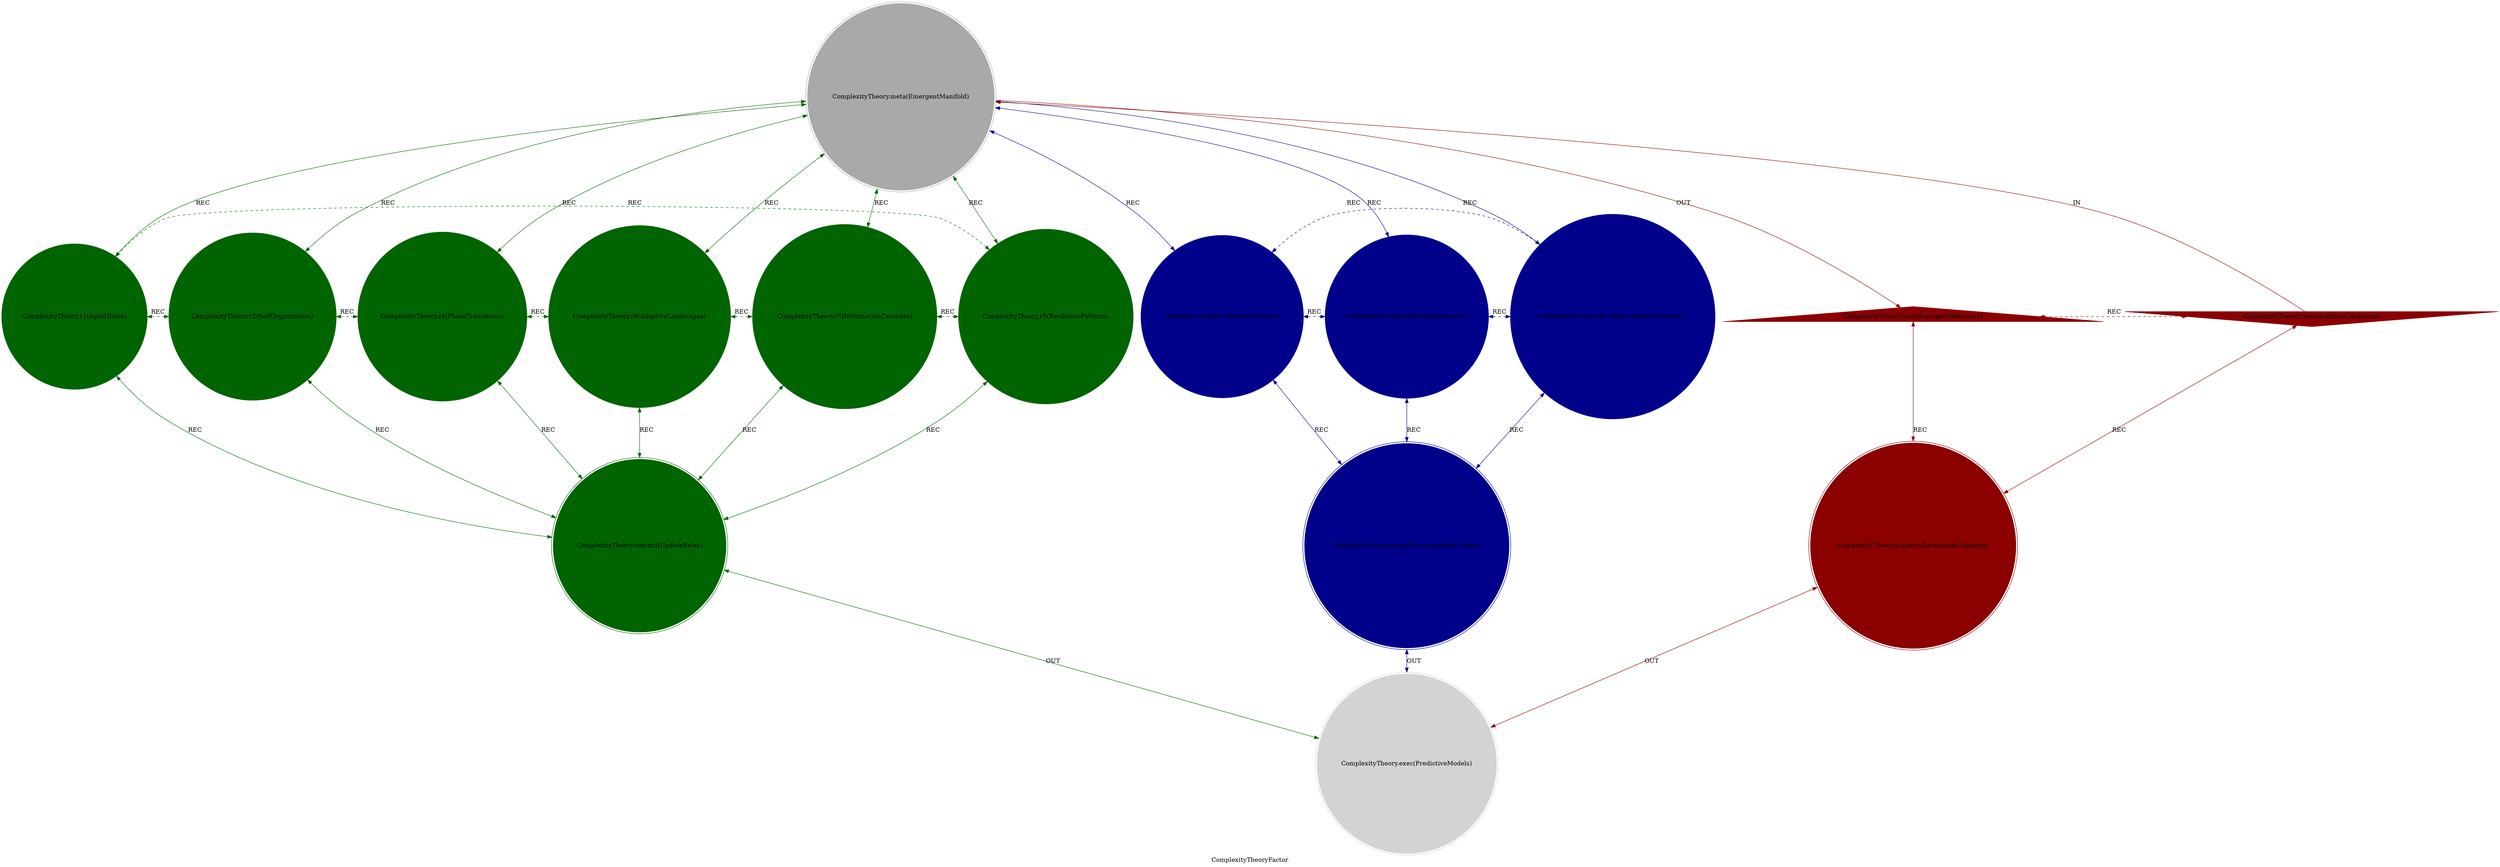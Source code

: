 strict digraph ComplexityTheoryFactor {
    style = filled;
    color = lightgray;
    node [shape = circle; style = filled; color = lightgreen;];
    edge [color = darkgray;];
    label = "ComplexityTheoryFactor";
    comment = "The science of emergent intelligence. How simple components following simple rules generate intricate, unpredictable, and adaptive system behaviors—where wholes become greater than the sum of their parts through self-organization and nonlinear dynamics.";
    
    spark_0_complexity_t [label = "ComplexityTheory.meta(EmergentManifold)";comment = "Abstract: The Principle of Systemic Emergence. The meta-pattern that any collection of interacting agents can generate higher-order intelligence—the parent of all complex systems where local interactions create global patterns.";shape = doublecircle;color = darkgray;];
    spark_1_complexity_t [label = "ComplexityTheory.r1(AgentRules)";comment = "Initiation: The Local Interaction Protocols. The simple behavioral rules that individual components follow—the microscopic laws that, through mass repetition, birth macroscopic complexity without central coordination.";color = darkgreen;];
    spark_2_complexity_t [label = "ComplexityTheory.r2(SelfOrganization)";comment = "Response: The Spontaneous Order Formation. The process where distributed components coordinate into structured patterns—flocking birds, chemical oscillations, market equilibria emerging from decentralized decisions.";color = darkgreen;];
    spark_4_complexity_t [label = "ComplexityTheory.r4(PhaseTransitions)";comment = "Integration: The Critical Threshold Crossings. The dramatic system-wide changes at parameter boundaries—water freezing, traffic jams forming, civilizations collapsing as subtle pressures reach tipping points.";color = darkgreen;];
    spark_8_complexity_t [label = "ComplexityTheory.r8(AdaptiveLandscapes)";comment = "Reflection: The Fitness Topology Mapping. The multidimensional space of possible configurations and their viability—evolutionary peaks and valleys guiding optimization through mutation and selection pressures.";color = darkgreen;];
    spark_7_complexity_t [label = "ComplexityTheory.r7(InformationCascades)";comment = "Consolidation: The Collective Decision Waves. The rapid, often irrational, spread of behaviors through social networks—financial bubbles, viral memes, cultural revolutions born from informational momentum.";color = darkgreen;];
    spark_5_complexity_t [label = "ComplexityTheory.r5(ResiliencePatterns)";comment = "Propagation: The System Robustness Architectures. The structural features that enable systems to withstand shocks and maintain function—redundancy, modularity, diversity as buffers against disruption.";color = darkgreen;];
    spark_3_complexity_t [label = "ComplexityTheory.r3(NetworkTheory)";comment = "Thesis: The Connectivity Framework. The mathematical study of relationship structures—scale-free networks, small-world phenomena, and centrality measures that determine information flow and influence distribution.";color = darkblue;];
    spark_6_complexity_t [label = "ComplexityTheory.r6(ChaosDynamics)";comment = "Antithesis: The Deterministic Unpredictability. The sensitive dependence on initial conditions—butterfly effects, strange attractors, and the fundamental limits of long-term prediction in nonlinear systems.";color = darkblue;];
    spark_9_complexity_t [label = "ComplexityTheory.r9(ComplexAdaptiveSystems)";comment = "Synthesis: The Learning Evolution Framework. Systems that adapt and learn from experience—ecosystems, economies, immune systems, and AI networks that evolve strategies in response to environmental feedback.";color = darkblue;];
    spark_a_complexity_t [label = "ComplexityTheory.receive(InitialConditions)";comment = "Potential: The Seed Configuration Space. The starting parameters and arrangements that contain within them all possible future trajectories—the cosmic dice roll that determines which complexity pathways unfold.";shape = invtriangle;color = darkred;];
    spark_b_complexity_t [label = "ComplexityTheory.send(EmergentBehaviors)";comment = "Manifest: The Observable Systemic Intelligence. The collective phenomena that surprise and exceed component capabilities—consciousness from neurons, intelligence from simple algorithms, culture from individual interactions.";shape = triangle;color = darkred;];
    spark_c_complexity_t [label = "ComplexityTheory.dispatch(InteractionTopology)";comment = "Why-Who: The Relationship Architecture. The specific network structure and connection rules that determine emergence potential—who interacts with whom, and how those interactions transform local into global.";shape = doublecircle;color = darkred;];
    spark_d_complexity_t [label = "ComplexityTheory.commit(UpdateRules)";comment = "What-How: The Temporal Evolution Mechanics. The precise algorithms governing state changes over time—cellular automata rules, differential equations, or agent decision trees that drive systemic transformation.";shape = doublecircle;color = darkgreen;];
    spark_e_complexity_t [label = "ComplexityTheory.serve(EnvironmentalContext)";comment = "When-Where: The Boundary Condition Framework. The external constraints and resource flows that shape emergence—energy gradients, spatial boundaries, and environmental pressures that guide adaptation.";shape = doublecircle;color = darkblue;];
    spark_f_complexity_t [label = "ComplexityTheory.exec(PredictiveModels)";comment = "Which-Closure: The Computational Forecasting. The specific models and simulations that capture emergent patterns—agent-based models, network analyses, and statistical mechanics of complex systems.";shape = doublecircle;color = lightgray;];
    
    spark_a_complexity_t -> spark_0_complexity_t [label = "IN"; comment = "Initial conditions seed the emergent manifold"; color = darkred; constraint = false;];
    spark_0_complexity_t -> spark_b_complexity_t [label = "OUT"; comment = "Emergent manifold generates observable behaviors"; color = darkred;];
    spark_0_complexity_t -> spark_3_complexity_t [label = "REC"; comment = "Emergence structures network relationships"; color = darkblue; dir = both;];
    spark_0_complexity_t -> spark_6_complexity_t [label = "REC"; comment = "Emergence embraces chaotic unpredictability"; color = darkblue; dir = both;];
    spark_0_complexity_t -> spark_9_complexity_t [label = "REC"; comment = "Emergence enables adaptive learning"; color = darkblue; dir = both;];
    spark_0_complexity_t -> spark_1_complexity_t [label = "REC"; comment = "Emergent manifold hosts agent rule interactions"; color = darkgreen; dir = both;];
    spark_0_complexity_t -> spark_2_complexity_t [label = "REC"; comment = "Emergent manifold enables self-organization"; color = darkgreen; dir = both;];
    spark_0_complexity_t -> spark_4_complexity_t [label = "REC"; comment = "Emergent manifold undergoes phase transitions"; color = darkgreen; dir = both;];
    spark_0_complexity_t -> spark_8_complexity_t [label = "REC"; comment = "Emergent manifold maps adaptive landscapes"; color = darkgreen; dir = both;];
    spark_0_complexity_t -> spark_7_complexity_t [label = "REC"; comment = "Emergent manifold facilitates information cascades"; color = darkgreen; dir = both;];
    spark_0_complexity_t -> spark_5_complexity_t [label = "REC"; comment = "Emergent manifold develops resilience patterns"; color = darkgreen; dir = both;];
    
    spark_a_complexity_t -> spark_c_complexity_t [label = "REC"; comment = "Initial conditions suggest interaction topologies"; color = darkred; dir = both;];
    spark_b_complexity_t -> spark_c_complexity_t [label = "REC"; comment = "Emergent behaviors reveal underlying network structures"; color = darkred; dir = both;];
    spark_1_complexity_t -> spark_d_complexity_t [label = "REC"; comment = "Agent rules formalize as update algorithms"; color = darkgreen; dir = both;];
    spark_2_complexity_t -> spark_d_complexity_t [label = "REC"; comment = "Self-organization patterns inform rule evolution"; color = darkgreen; dir = both;];
    spark_4_complexity_t -> spark_d_complexity_t [label = "REC"; comment = "Phase transitions constrain possible update rules"; color = darkgreen; dir = both;];
    spark_8_complexity_t -> spark_d_complexity_t [label = "REC"; comment = "Adaptive landscapes guide rule optimization"; color = darkgreen; dir = both;];
    spark_7_complexity_t -> spark_d_complexity_t [label = "REC"; comment = "Information cascades emerge from specific rule sets"; color = darkgreen; dir = both;];
    spark_5_complexity_t -> spark_d_complexity_t [label = "REC"; comment = "Resilience patterns require robust update mechanisms"; color = darkgreen; dir = both;];
    spark_3_complexity_t -> spark_e_complexity_t [label = "REC"; comment = "Network structures operate within environmental contexts"; color = darkblue; dir = both;];
    spark_6_complexity_t -> spark_e_complexity_t [label = "REC"; comment = "Chaotic dynamics are shaped by boundary conditions"; color = darkblue; dir = both;];
    spark_9_complexity_t -> spark_e_complexity_t [label = "REC"; comment = "Adaptive systems respond to environmental feedback"; color = darkblue; dir = both;];
    
    spark_1_complexity_t -> spark_2_complexity_t [label = "REC"; comment = "Agent rules naturally lead to self-organization"; color = darkgreen; dir = both; style = dashed; constraint = false;];
    spark_2_complexity_t -> spark_4_complexity_t [label = "REC"; comment = "Self-organization creates phase transition boundaries"; color = darkgreen; dir = both; style = dashed; constraint = false;];
    spark_4_complexity_t -> spark_8_complexity_t [label = "REC"; comment = "Phase transitions reveal adaptive landscape structure"; color = darkgreen; dir = both; style = dashed; constraint = false;];
    spark_8_complexity_t -> spark_7_complexity_t [label = "REC"; comment = "Adaptive landscapes guide information cascade paths"; color = darkgreen; dir = both; style = dashed; constraint = false;];
    spark_7_complexity_t -> spark_5_complexity_t [label = "REC"; comment = "Information cascades test and build system resilience"; color = darkgreen; dir = both; style = dashed; constraint = false;];
    spark_5_complexity_t -> spark_1_complexity_t [label = "REC"; comment = "Resilience patterns inform robust rule design"; color = darkgreen; dir = both; style = dashed; constraint = false;];
    spark_3_complexity_t -> spark_6_complexity_t [label = "REC"; comment = "Network connectivity enables chaotic propagation"; color = darkblue; dir = both; style = dashed; constraint = false;];
    spark_6_complexity_t -> spark_9_complexity_t [label = "REC"; comment = "Chaotic dynamics drive adaptive innovation"; color = darkblue; dir = both; style = dashed; constraint = false;];
    spark_9_complexity_t -> spark_3_complexity_t [label = "REC"; comment = "Adaptive systems rewire their network structures"; color = darkblue; dir = both; style = dashed; constraint = false;];
    spark_a_complexity_t -> spark_b_complexity_t [label = "REC"; comment = "Initial conditions unfold into emergent behaviors"; color = darkred; dir = both; style = dashed; constraint = false;];
    
    spark_c_complexity_t -> spark_f_complexity_t [label = "OUT"; comment = "Interaction topologies determine predictive model accuracy"; color = darkred; dir = both;];
    spark_d_complexity_t -> spark_f_complexity_t [label = "OUT"; comment = "Update rules enable computational forecasting"; color = darkgreen; dir = both;];
    spark_e_complexity_t -> spark_f_complexity_t [label = "OUT"; comment = "Environmental contexts bound predictive scenarios"; color = darkblue; dir = both;];
}